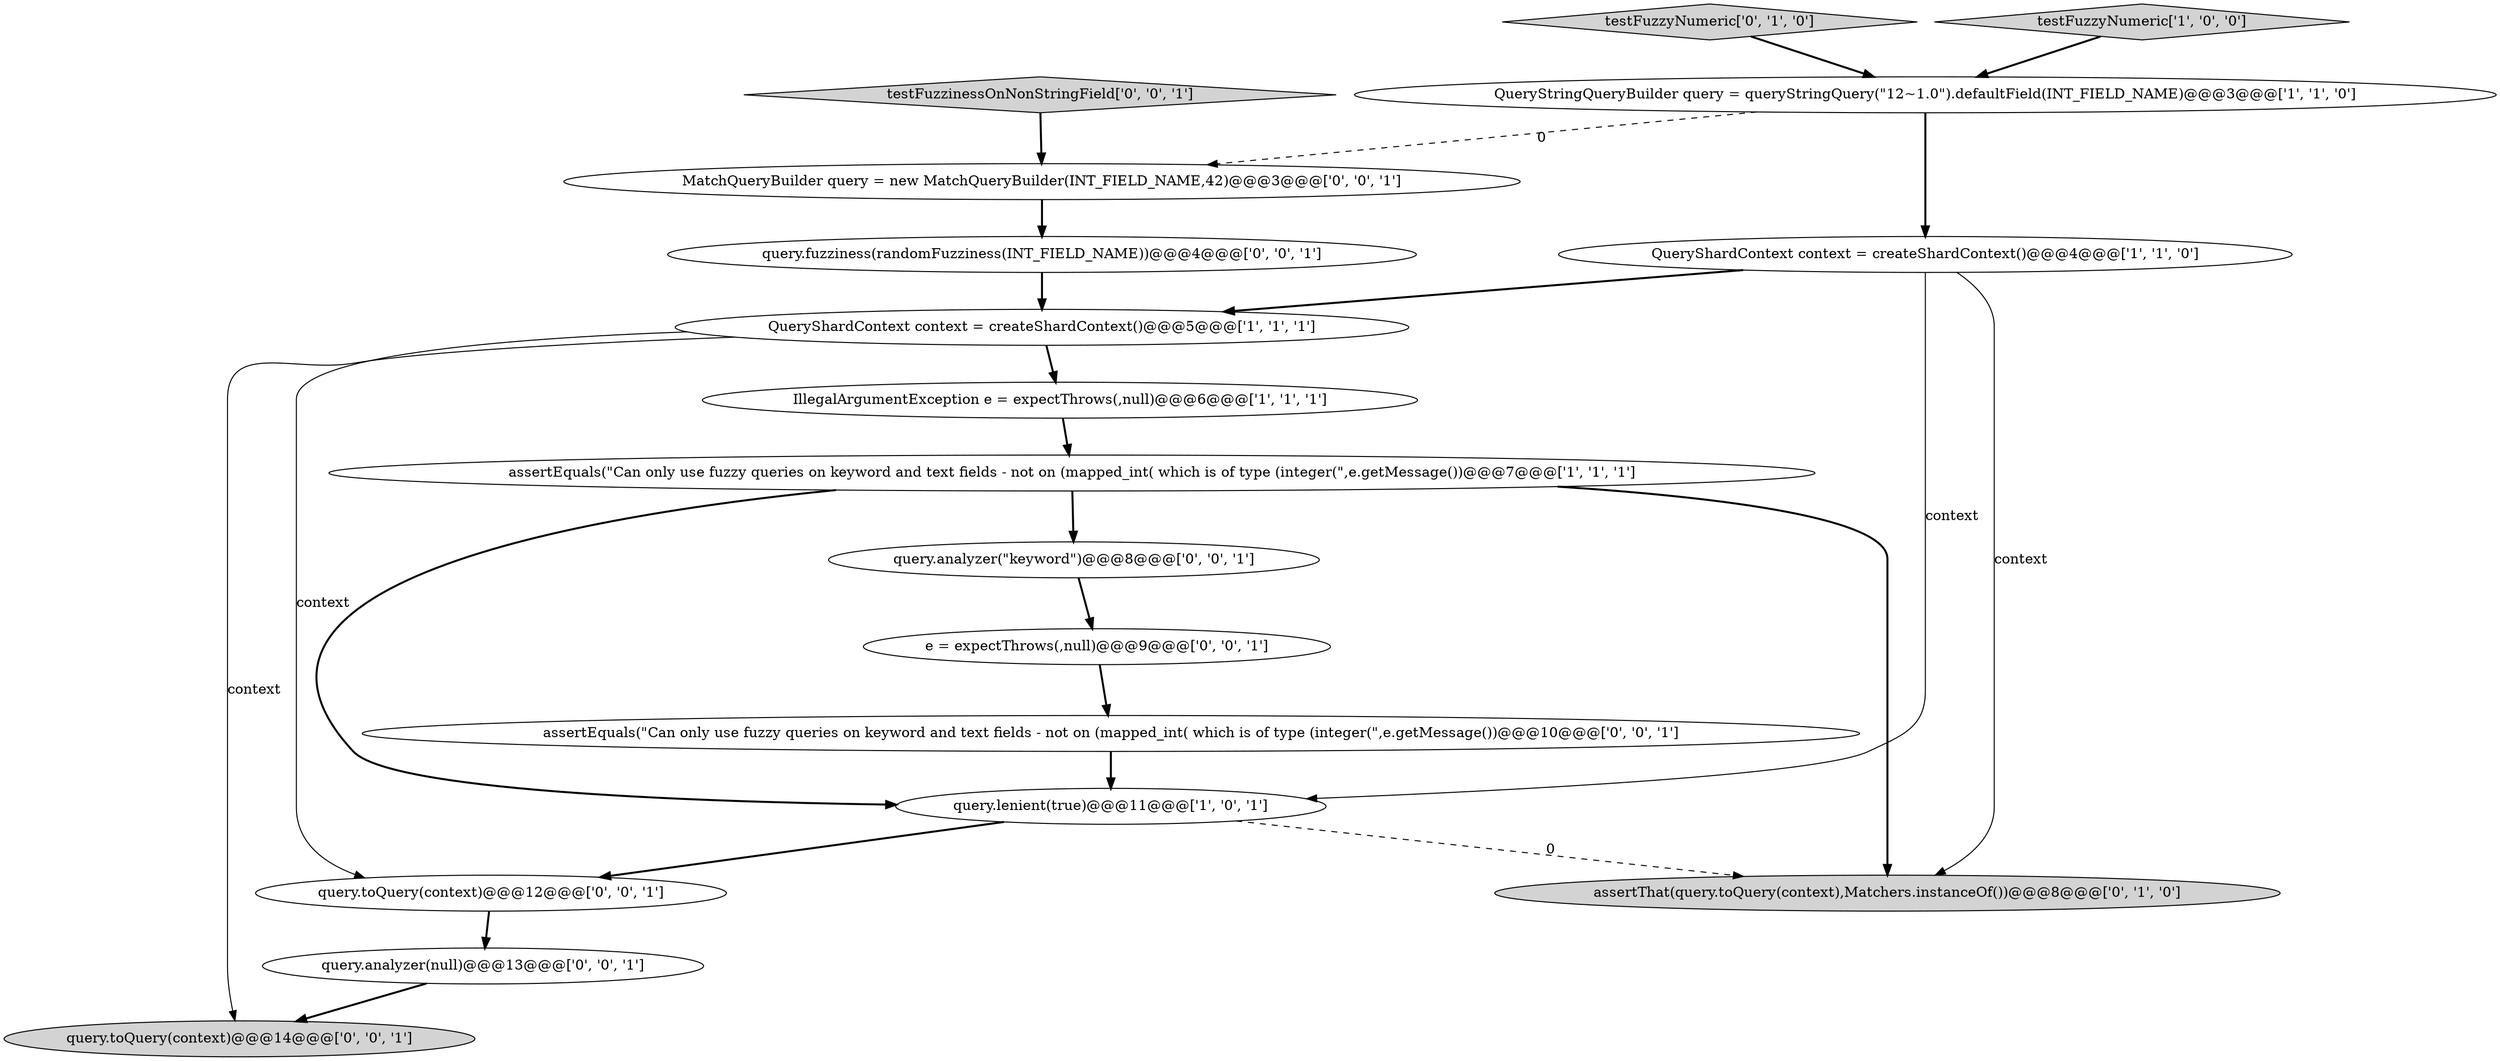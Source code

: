 digraph {
11 [style = filled, label = "query.analyzer(\"keyword\")@@@8@@@['0', '0', '1']", fillcolor = white, shape = ellipse image = "AAA0AAABBB3BBB"];
2 [style = filled, label = "query.lenient(true)@@@11@@@['1', '0', '1']", fillcolor = white, shape = ellipse image = "AAA0AAABBB1BBB"];
10 [style = filled, label = "query.toQuery(context)@@@14@@@['0', '0', '1']", fillcolor = lightgray, shape = ellipse image = "AAA0AAABBB3BBB"];
15 [style = filled, label = "e = expectThrows(,null)@@@9@@@['0', '0', '1']", fillcolor = white, shape = ellipse image = "AAA0AAABBB3BBB"];
5 [style = filled, label = "IllegalArgumentException e = expectThrows(,null)@@@6@@@['1', '1', '1']", fillcolor = white, shape = ellipse image = "AAA0AAABBB1BBB"];
1 [style = filled, label = "QueryStringQueryBuilder query = queryStringQuery(\"12~1.0\").defaultField(INT_FIELD_NAME)@@@3@@@['1', '1', '0']", fillcolor = white, shape = ellipse image = "AAA0AAABBB1BBB"];
7 [style = filled, label = "assertThat(query.toQuery(context),Matchers.instanceOf())@@@8@@@['0', '1', '0']", fillcolor = lightgray, shape = ellipse image = "AAA1AAABBB2BBB"];
16 [style = filled, label = "query.toQuery(context)@@@12@@@['0', '0', '1']", fillcolor = white, shape = ellipse image = "AAA0AAABBB3BBB"];
17 [style = filled, label = "testFuzzinessOnNonStringField['0', '0', '1']", fillcolor = lightgray, shape = diamond image = "AAA0AAABBB3BBB"];
14 [style = filled, label = "query.analyzer(null)@@@13@@@['0', '0', '1']", fillcolor = white, shape = ellipse image = "AAA0AAABBB3BBB"];
8 [style = filled, label = "testFuzzyNumeric['0', '1', '0']", fillcolor = lightgray, shape = diamond image = "AAA0AAABBB2BBB"];
12 [style = filled, label = "MatchQueryBuilder query = new MatchQueryBuilder(INT_FIELD_NAME,42)@@@3@@@['0', '0', '1']", fillcolor = white, shape = ellipse image = "AAA0AAABBB3BBB"];
13 [style = filled, label = "assertEquals(\"Can only use fuzzy queries on keyword and text fields - not on (mapped_int( which is of type (integer(\",e.getMessage())@@@10@@@['0', '0', '1']", fillcolor = white, shape = ellipse image = "AAA0AAABBB3BBB"];
9 [style = filled, label = "query.fuzziness(randomFuzziness(INT_FIELD_NAME))@@@4@@@['0', '0', '1']", fillcolor = white, shape = ellipse image = "AAA0AAABBB3BBB"];
6 [style = filled, label = "QueryShardContext context = createShardContext()@@@5@@@['1', '1', '1']", fillcolor = white, shape = ellipse image = "AAA0AAABBB1BBB"];
4 [style = filled, label = "testFuzzyNumeric['1', '0', '0']", fillcolor = lightgray, shape = diamond image = "AAA0AAABBB1BBB"];
3 [style = filled, label = "QueryShardContext context = createShardContext()@@@4@@@['1', '1', '0']", fillcolor = white, shape = ellipse image = "AAA0AAABBB1BBB"];
0 [style = filled, label = "assertEquals(\"Can only use fuzzy queries on keyword and text fields - not on (mapped_int( which is of type (integer(\",e.getMessage())@@@7@@@['1', '1', '1']", fillcolor = white, shape = ellipse image = "AAA0AAABBB1BBB"];
0->7 [style = bold, label=""];
6->16 [style = solid, label="context"];
17->12 [style = bold, label=""];
11->15 [style = bold, label=""];
0->11 [style = bold, label=""];
4->1 [style = bold, label=""];
6->10 [style = solid, label="context"];
9->6 [style = bold, label=""];
3->6 [style = bold, label=""];
8->1 [style = bold, label=""];
12->9 [style = bold, label=""];
2->7 [style = dashed, label="0"];
5->0 [style = bold, label=""];
1->3 [style = bold, label=""];
16->14 [style = bold, label=""];
15->13 [style = bold, label=""];
6->5 [style = bold, label=""];
1->12 [style = dashed, label="0"];
2->16 [style = bold, label=""];
3->2 [style = solid, label="context"];
0->2 [style = bold, label=""];
13->2 [style = bold, label=""];
14->10 [style = bold, label=""];
3->7 [style = solid, label="context"];
}
